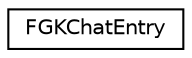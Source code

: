 digraph "Graphical Class Hierarchy"
{
 // LATEX_PDF_SIZE
  edge [fontname="Helvetica",fontsize="10",labelfontname="Helvetica",labelfontsize="10"];
  node [fontname="Helvetica",fontsize="10",shape=record];
  rankdir="LR";
  Node0 [label="FGKChatEntry",height=0.2,width=0.4,color="black", fillcolor="white", style="filled",URL="$structFGKChatEntry.html",tooltip=" "];
}
